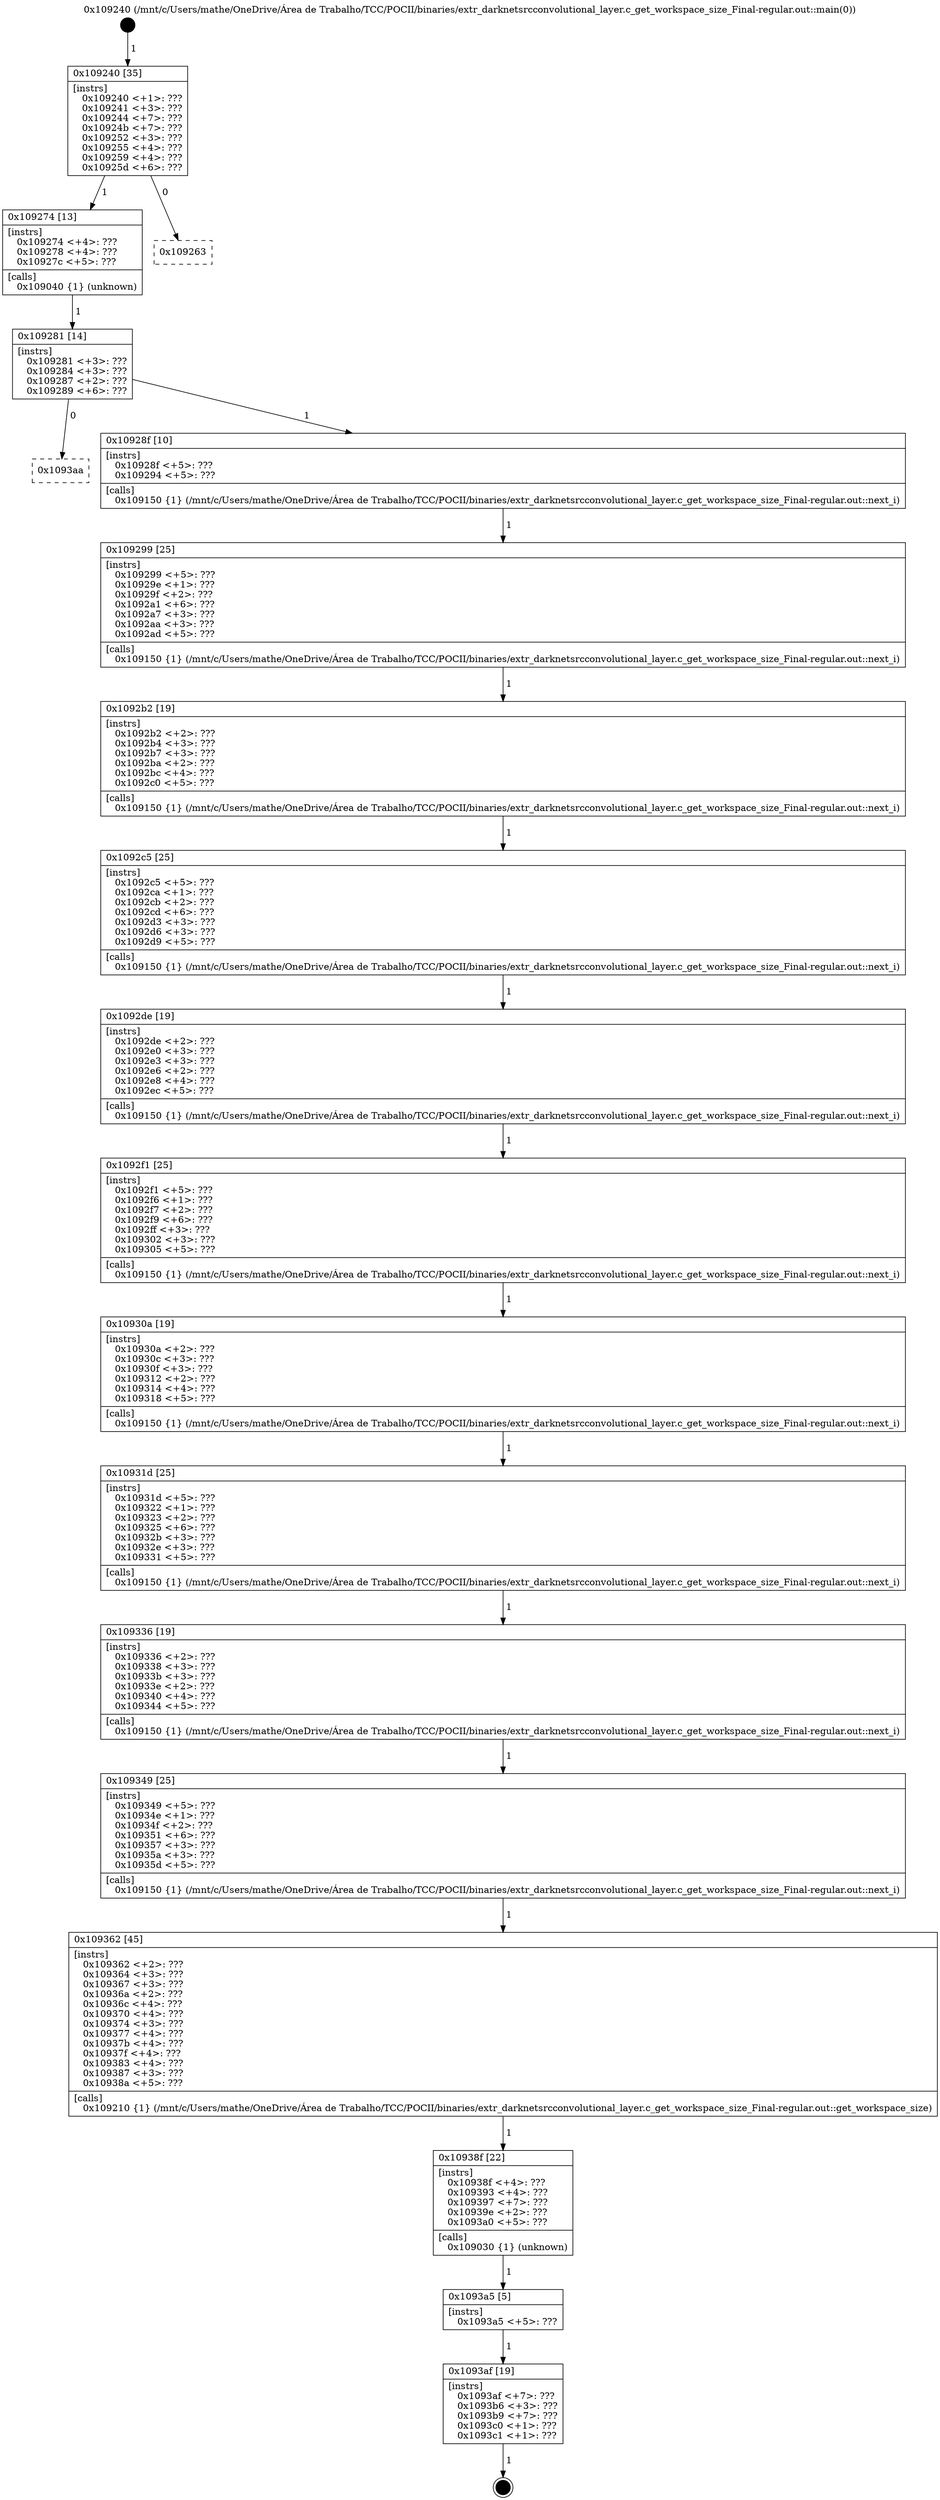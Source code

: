 digraph "0x109240" {
  label = "0x109240 (/mnt/c/Users/mathe/OneDrive/Área de Trabalho/TCC/POCII/binaries/extr_darknetsrcconvolutional_layer.c_get_workspace_size_Final-regular.out::main(0))"
  labelloc = "t"
  node[shape=record]

  Entry [label="",width=0.3,height=0.3,shape=circle,fillcolor=black,style=filled]
  "0x109240" [label="{
     0x109240 [35]\l
     | [instrs]\l
     &nbsp;&nbsp;0x109240 \<+1\>: ???\l
     &nbsp;&nbsp;0x109241 \<+3\>: ???\l
     &nbsp;&nbsp;0x109244 \<+7\>: ???\l
     &nbsp;&nbsp;0x10924b \<+7\>: ???\l
     &nbsp;&nbsp;0x109252 \<+3\>: ???\l
     &nbsp;&nbsp;0x109255 \<+4\>: ???\l
     &nbsp;&nbsp;0x109259 \<+4\>: ???\l
     &nbsp;&nbsp;0x10925d \<+6\>: ???\l
  }"]
  "0x109274" [label="{
     0x109274 [13]\l
     | [instrs]\l
     &nbsp;&nbsp;0x109274 \<+4\>: ???\l
     &nbsp;&nbsp;0x109278 \<+4\>: ???\l
     &nbsp;&nbsp;0x10927c \<+5\>: ???\l
     | [calls]\l
     &nbsp;&nbsp;0x109040 \{1\} (unknown)\l
  }"]
  "0x109263" [label="{
     0x109263\l
  }", style=dashed]
  "0x109281" [label="{
     0x109281 [14]\l
     | [instrs]\l
     &nbsp;&nbsp;0x109281 \<+3\>: ???\l
     &nbsp;&nbsp;0x109284 \<+3\>: ???\l
     &nbsp;&nbsp;0x109287 \<+2\>: ???\l
     &nbsp;&nbsp;0x109289 \<+6\>: ???\l
  }"]
  "0x1093aa" [label="{
     0x1093aa\l
  }", style=dashed]
  "0x10928f" [label="{
     0x10928f [10]\l
     | [instrs]\l
     &nbsp;&nbsp;0x10928f \<+5\>: ???\l
     &nbsp;&nbsp;0x109294 \<+5\>: ???\l
     | [calls]\l
     &nbsp;&nbsp;0x109150 \{1\} (/mnt/c/Users/mathe/OneDrive/Área de Trabalho/TCC/POCII/binaries/extr_darknetsrcconvolutional_layer.c_get_workspace_size_Final-regular.out::next_i)\l
  }"]
  Exit [label="",width=0.3,height=0.3,shape=circle,fillcolor=black,style=filled,peripheries=2]
  "0x109299" [label="{
     0x109299 [25]\l
     | [instrs]\l
     &nbsp;&nbsp;0x109299 \<+5\>: ???\l
     &nbsp;&nbsp;0x10929e \<+1\>: ???\l
     &nbsp;&nbsp;0x10929f \<+2\>: ???\l
     &nbsp;&nbsp;0x1092a1 \<+6\>: ???\l
     &nbsp;&nbsp;0x1092a7 \<+3\>: ???\l
     &nbsp;&nbsp;0x1092aa \<+3\>: ???\l
     &nbsp;&nbsp;0x1092ad \<+5\>: ???\l
     | [calls]\l
     &nbsp;&nbsp;0x109150 \{1\} (/mnt/c/Users/mathe/OneDrive/Área de Trabalho/TCC/POCII/binaries/extr_darknetsrcconvolutional_layer.c_get_workspace_size_Final-regular.out::next_i)\l
  }"]
  "0x1092b2" [label="{
     0x1092b2 [19]\l
     | [instrs]\l
     &nbsp;&nbsp;0x1092b2 \<+2\>: ???\l
     &nbsp;&nbsp;0x1092b4 \<+3\>: ???\l
     &nbsp;&nbsp;0x1092b7 \<+3\>: ???\l
     &nbsp;&nbsp;0x1092ba \<+2\>: ???\l
     &nbsp;&nbsp;0x1092bc \<+4\>: ???\l
     &nbsp;&nbsp;0x1092c0 \<+5\>: ???\l
     | [calls]\l
     &nbsp;&nbsp;0x109150 \{1\} (/mnt/c/Users/mathe/OneDrive/Área de Trabalho/TCC/POCII/binaries/extr_darknetsrcconvolutional_layer.c_get_workspace_size_Final-regular.out::next_i)\l
  }"]
  "0x1092c5" [label="{
     0x1092c5 [25]\l
     | [instrs]\l
     &nbsp;&nbsp;0x1092c5 \<+5\>: ???\l
     &nbsp;&nbsp;0x1092ca \<+1\>: ???\l
     &nbsp;&nbsp;0x1092cb \<+2\>: ???\l
     &nbsp;&nbsp;0x1092cd \<+6\>: ???\l
     &nbsp;&nbsp;0x1092d3 \<+3\>: ???\l
     &nbsp;&nbsp;0x1092d6 \<+3\>: ???\l
     &nbsp;&nbsp;0x1092d9 \<+5\>: ???\l
     | [calls]\l
     &nbsp;&nbsp;0x109150 \{1\} (/mnt/c/Users/mathe/OneDrive/Área de Trabalho/TCC/POCII/binaries/extr_darknetsrcconvolutional_layer.c_get_workspace_size_Final-regular.out::next_i)\l
  }"]
  "0x1092de" [label="{
     0x1092de [19]\l
     | [instrs]\l
     &nbsp;&nbsp;0x1092de \<+2\>: ???\l
     &nbsp;&nbsp;0x1092e0 \<+3\>: ???\l
     &nbsp;&nbsp;0x1092e3 \<+3\>: ???\l
     &nbsp;&nbsp;0x1092e6 \<+2\>: ???\l
     &nbsp;&nbsp;0x1092e8 \<+4\>: ???\l
     &nbsp;&nbsp;0x1092ec \<+5\>: ???\l
     | [calls]\l
     &nbsp;&nbsp;0x109150 \{1\} (/mnt/c/Users/mathe/OneDrive/Área de Trabalho/TCC/POCII/binaries/extr_darknetsrcconvolutional_layer.c_get_workspace_size_Final-regular.out::next_i)\l
  }"]
  "0x1092f1" [label="{
     0x1092f1 [25]\l
     | [instrs]\l
     &nbsp;&nbsp;0x1092f1 \<+5\>: ???\l
     &nbsp;&nbsp;0x1092f6 \<+1\>: ???\l
     &nbsp;&nbsp;0x1092f7 \<+2\>: ???\l
     &nbsp;&nbsp;0x1092f9 \<+6\>: ???\l
     &nbsp;&nbsp;0x1092ff \<+3\>: ???\l
     &nbsp;&nbsp;0x109302 \<+3\>: ???\l
     &nbsp;&nbsp;0x109305 \<+5\>: ???\l
     | [calls]\l
     &nbsp;&nbsp;0x109150 \{1\} (/mnt/c/Users/mathe/OneDrive/Área de Trabalho/TCC/POCII/binaries/extr_darknetsrcconvolutional_layer.c_get_workspace_size_Final-regular.out::next_i)\l
  }"]
  "0x10930a" [label="{
     0x10930a [19]\l
     | [instrs]\l
     &nbsp;&nbsp;0x10930a \<+2\>: ???\l
     &nbsp;&nbsp;0x10930c \<+3\>: ???\l
     &nbsp;&nbsp;0x10930f \<+3\>: ???\l
     &nbsp;&nbsp;0x109312 \<+2\>: ???\l
     &nbsp;&nbsp;0x109314 \<+4\>: ???\l
     &nbsp;&nbsp;0x109318 \<+5\>: ???\l
     | [calls]\l
     &nbsp;&nbsp;0x109150 \{1\} (/mnt/c/Users/mathe/OneDrive/Área de Trabalho/TCC/POCII/binaries/extr_darknetsrcconvolutional_layer.c_get_workspace_size_Final-regular.out::next_i)\l
  }"]
  "0x10931d" [label="{
     0x10931d [25]\l
     | [instrs]\l
     &nbsp;&nbsp;0x10931d \<+5\>: ???\l
     &nbsp;&nbsp;0x109322 \<+1\>: ???\l
     &nbsp;&nbsp;0x109323 \<+2\>: ???\l
     &nbsp;&nbsp;0x109325 \<+6\>: ???\l
     &nbsp;&nbsp;0x10932b \<+3\>: ???\l
     &nbsp;&nbsp;0x10932e \<+3\>: ???\l
     &nbsp;&nbsp;0x109331 \<+5\>: ???\l
     | [calls]\l
     &nbsp;&nbsp;0x109150 \{1\} (/mnt/c/Users/mathe/OneDrive/Área de Trabalho/TCC/POCII/binaries/extr_darknetsrcconvolutional_layer.c_get_workspace_size_Final-regular.out::next_i)\l
  }"]
  "0x109336" [label="{
     0x109336 [19]\l
     | [instrs]\l
     &nbsp;&nbsp;0x109336 \<+2\>: ???\l
     &nbsp;&nbsp;0x109338 \<+3\>: ???\l
     &nbsp;&nbsp;0x10933b \<+3\>: ???\l
     &nbsp;&nbsp;0x10933e \<+2\>: ???\l
     &nbsp;&nbsp;0x109340 \<+4\>: ???\l
     &nbsp;&nbsp;0x109344 \<+5\>: ???\l
     | [calls]\l
     &nbsp;&nbsp;0x109150 \{1\} (/mnt/c/Users/mathe/OneDrive/Área de Trabalho/TCC/POCII/binaries/extr_darknetsrcconvolutional_layer.c_get_workspace_size_Final-regular.out::next_i)\l
  }"]
  "0x109349" [label="{
     0x109349 [25]\l
     | [instrs]\l
     &nbsp;&nbsp;0x109349 \<+5\>: ???\l
     &nbsp;&nbsp;0x10934e \<+1\>: ???\l
     &nbsp;&nbsp;0x10934f \<+2\>: ???\l
     &nbsp;&nbsp;0x109351 \<+6\>: ???\l
     &nbsp;&nbsp;0x109357 \<+3\>: ???\l
     &nbsp;&nbsp;0x10935a \<+3\>: ???\l
     &nbsp;&nbsp;0x10935d \<+5\>: ???\l
     | [calls]\l
     &nbsp;&nbsp;0x109150 \{1\} (/mnt/c/Users/mathe/OneDrive/Área de Trabalho/TCC/POCII/binaries/extr_darknetsrcconvolutional_layer.c_get_workspace_size_Final-regular.out::next_i)\l
  }"]
  "0x109362" [label="{
     0x109362 [45]\l
     | [instrs]\l
     &nbsp;&nbsp;0x109362 \<+2\>: ???\l
     &nbsp;&nbsp;0x109364 \<+3\>: ???\l
     &nbsp;&nbsp;0x109367 \<+3\>: ???\l
     &nbsp;&nbsp;0x10936a \<+2\>: ???\l
     &nbsp;&nbsp;0x10936c \<+4\>: ???\l
     &nbsp;&nbsp;0x109370 \<+4\>: ???\l
     &nbsp;&nbsp;0x109374 \<+3\>: ???\l
     &nbsp;&nbsp;0x109377 \<+4\>: ???\l
     &nbsp;&nbsp;0x10937b \<+4\>: ???\l
     &nbsp;&nbsp;0x10937f \<+4\>: ???\l
     &nbsp;&nbsp;0x109383 \<+4\>: ???\l
     &nbsp;&nbsp;0x109387 \<+3\>: ???\l
     &nbsp;&nbsp;0x10938a \<+5\>: ???\l
     | [calls]\l
     &nbsp;&nbsp;0x109210 \{1\} (/mnt/c/Users/mathe/OneDrive/Área de Trabalho/TCC/POCII/binaries/extr_darknetsrcconvolutional_layer.c_get_workspace_size_Final-regular.out::get_workspace_size)\l
  }"]
  "0x10938f" [label="{
     0x10938f [22]\l
     | [instrs]\l
     &nbsp;&nbsp;0x10938f \<+4\>: ???\l
     &nbsp;&nbsp;0x109393 \<+4\>: ???\l
     &nbsp;&nbsp;0x109397 \<+7\>: ???\l
     &nbsp;&nbsp;0x10939e \<+2\>: ???\l
     &nbsp;&nbsp;0x1093a0 \<+5\>: ???\l
     | [calls]\l
     &nbsp;&nbsp;0x109030 \{1\} (unknown)\l
  }"]
  "0x1093a5" [label="{
     0x1093a5 [5]\l
     | [instrs]\l
     &nbsp;&nbsp;0x1093a5 \<+5\>: ???\l
  }"]
  "0x1093af" [label="{
     0x1093af [19]\l
     | [instrs]\l
     &nbsp;&nbsp;0x1093af \<+7\>: ???\l
     &nbsp;&nbsp;0x1093b6 \<+3\>: ???\l
     &nbsp;&nbsp;0x1093b9 \<+7\>: ???\l
     &nbsp;&nbsp;0x1093c0 \<+1\>: ???\l
     &nbsp;&nbsp;0x1093c1 \<+1\>: ???\l
  }"]
  Entry -> "0x109240" [label=" 1"]
  "0x109240" -> "0x109274" [label=" 1"]
  "0x109240" -> "0x109263" [label=" 0"]
  "0x109274" -> "0x109281" [label=" 1"]
  "0x109281" -> "0x1093aa" [label=" 0"]
  "0x109281" -> "0x10928f" [label=" 1"]
  "0x1093af" -> Exit [label=" 1"]
  "0x10928f" -> "0x109299" [label=" 1"]
  "0x109299" -> "0x1092b2" [label=" 1"]
  "0x1092b2" -> "0x1092c5" [label=" 1"]
  "0x1092c5" -> "0x1092de" [label=" 1"]
  "0x1092de" -> "0x1092f1" [label=" 1"]
  "0x1092f1" -> "0x10930a" [label=" 1"]
  "0x10930a" -> "0x10931d" [label=" 1"]
  "0x10931d" -> "0x109336" [label=" 1"]
  "0x109336" -> "0x109349" [label=" 1"]
  "0x109349" -> "0x109362" [label=" 1"]
  "0x109362" -> "0x10938f" [label=" 1"]
  "0x10938f" -> "0x1093a5" [label=" 1"]
  "0x1093a5" -> "0x1093af" [label=" 1"]
}
